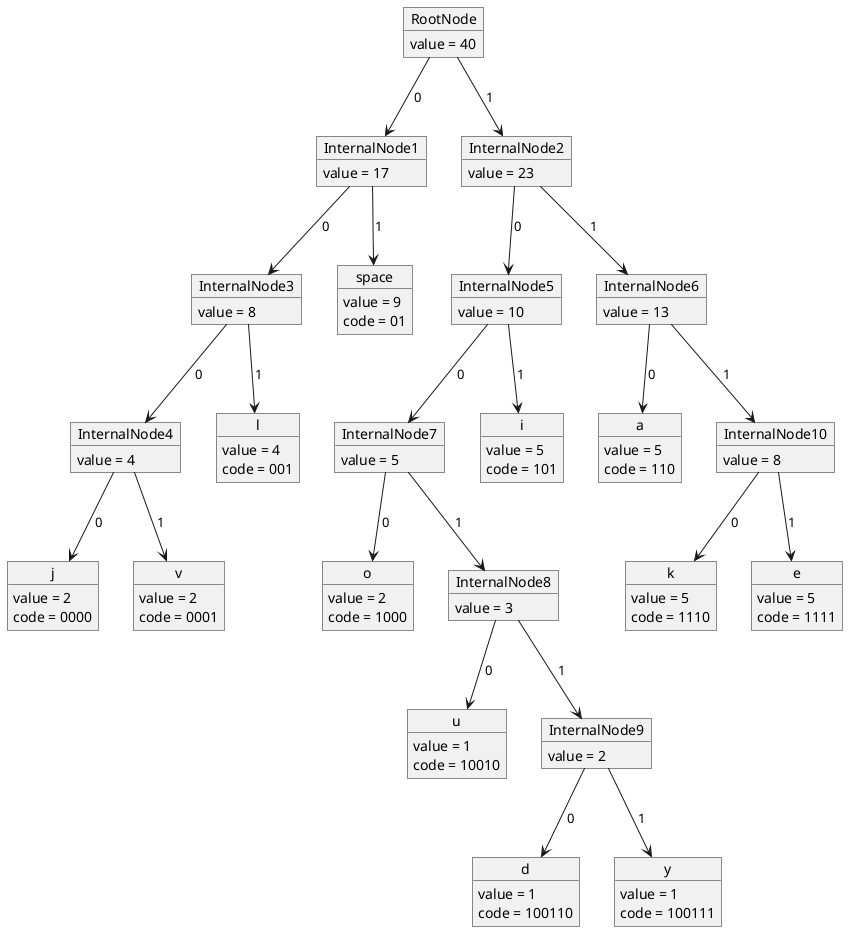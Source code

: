 @startuml

object RootNode
RootNode : value = 40

object InternalNode1
InternalNode1 : value = 17

object InternalNode2
InternalNode2 : value = 23

RootNode --> InternalNode1 : 0
RootNode --> InternalNode2 : 1

object InternalNode3
InternalNode3 : value = 8

object space
space : value = 9
space : code = 01

InternalNode1 --> InternalNode3 : 0
InternalNode1 --> space : 1

object InternalNode4
InternalNode4 : value = 4

object l
l : value = 4
l : code = 001

InternalNode3 --> InternalNode4 : 0
InternalNode3 --> l : 1

object j
j : value = 2
j : code = 0000

object v
v : value = 2
v : code = 0001

InternalNode4 --> j : 0
InternalNode4 --> v : 1

object InternalNode5
InternalNode5 : value = 10

object InternalNode6
InternalNode6 : value = 13

InternalNode2 --> InternalNode5 : 0
InternalNode2 --> InternalNode6 : 1

object InternalNode7
InternalNode7 : value = 5

object i
i : value = 5
i : code = 101

InternalNode5 --> InternalNode7 : 0
InternalNode5 --> i : 1

object o
o : value = 2
o : code = 1000

object InternalNode8
InternalNode8 : value = 3

InternalNode7 --> o : 0
InternalNode7 --> InternalNode8 : 1

object u
u : value = 1
u : code = 10010

object InternalNode9
InternalNode9 : value = 2

InternalNode8 --> u : 0
InternalNode8 --> InternalNode9 : 1

object d
d : value = 1
d : code = 100110

object y
y : value = 1
y : code = 100111

InternalNode9 --> d : 0
InternalNode9 --> y : 1

object a
a : value = 5
a : code = 110

object InternalNode10
InternalNode10 : value = 8

InternalNode6 --> a : 0
InternalNode6 --> InternalNode10 : 1

object k
k : value = 5
k : code = 1110

object e
e : value = 5
e : code = 1111

InternalNode10 --> k : 0
InternalNode10 --> e : 1

@enduml